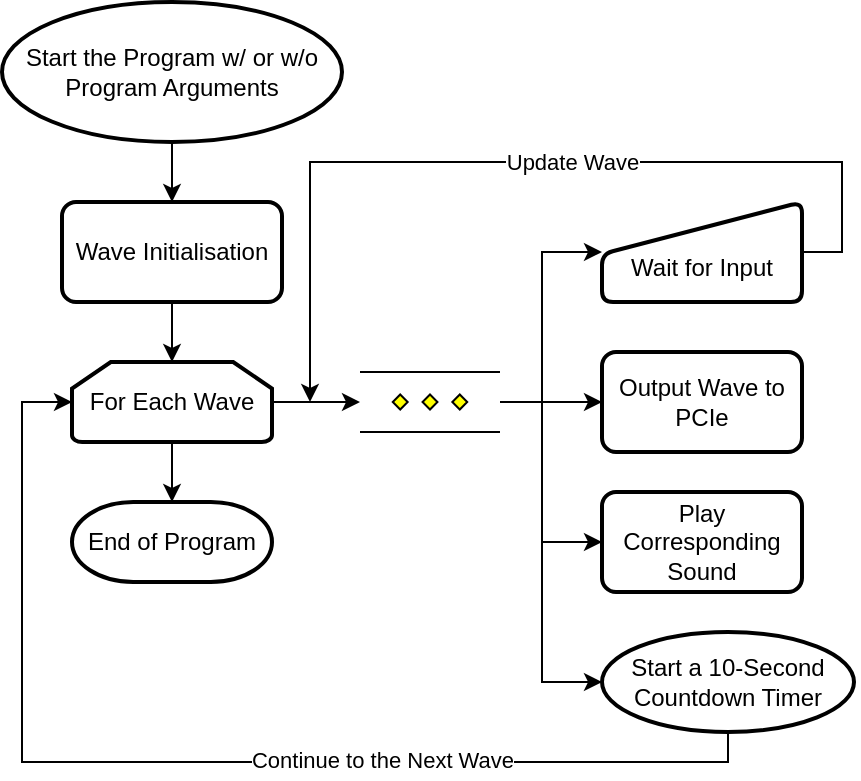 <mxfile version="15.7.3" type="github">
  <diagram id="RDyM5Sn1KwQpERf3-6v_" name="Page-1">
    <mxGraphModel dx="705" dy="569" grid="1" gridSize="10" guides="1" tooltips="1" connect="1" arrows="1" fold="1" page="1" pageScale="1" pageWidth="827" pageHeight="1169" math="0" shadow="0">
      <root>
        <mxCell id="0" />
        <mxCell id="1" parent="0" />
        <mxCell id="D086AMLhP0JBdoeUekMZ-11" style="edgeStyle=orthogonalEdgeStyle;rounded=0;orthogonalLoop=1;jettySize=auto;html=1;exitX=0.5;exitY=1;exitDx=0;exitDy=0;exitPerimeter=0;entryX=0.5;entryY=0;entryDx=0;entryDy=0;" edge="1" parent="1" source="D086AMLhP0JBdoeUekMZ-2" target="D086AMLhP0JBdoeUekMZ-3">
          <mxGeometry relative="1" as="geometry" />
        </mxCell>
        <mxCell id="D086AMLhP0JBdoeUekMZ-2" value="Start the Program w/ or w/o Program Arguments" style="strokeWidth=2;html=1;shape=mxgraph.flowchart.start_1;whiteSpace=wrap;" vertex="1" parent="1">
          <mxGeometry x="200" y="240" width="170" height="70" as="geometry" />
        </mxCell>
        <mxCell id="D086AMLhP0JBdoeUekMZ-12" style="edgeStyle=orthogonalEdgeStyle;rounded=0;orthogonalLoop=1;jettySize=auto;html=1;exitX=0.5;exitY=1;exitDx=0;exitDy=0;entryX=0.5;entryY=0;entryDx=0;entryDy=0;entryPerimeter=0;" edge="1" parent="1" source="D086AMLhP0JBdoeUekMZ-3" target="D086AMLhP0JBdoeUekMZ-4">
          <mxGeometry relative="1" as="geometry" />
        </mxCell>
        <mxCell id="D086AMLhP0JBdoeUekMZ-3" value="Wave Initialisation" style="rounded=1;whiteSpace=wrap;html=1;absoluteArcSize=1;arcSize=14;strokeWidth=2;" vertex="1" parent="1">
          <mxGeometry x="230" y="340" width="110" height="50" as="geometry" />
        </mxCell>
        <mxCell id="D086AMLhP0JBdoeUekMZ-24" style="edgeStyle=orthogonalEdgeStyle;rounded=0;orthogonalLoop=1;jettySize=auto;html=1;exitX=0.5;exitY=1;exitDx=0;exitDy=0;exitPerimeter=0;entryX=0.5;entryY=0;entryDx=0;entryDy=0;entryPerimeter=0;" edge="1" parent="1" source="D086AMLhP0JBdoeUekMZ-4" target="D086AMLhP0JBdoeUekMZ-10">
          <mxGeometry relative="1" as="geometry" />
        </mxCell>
        <mxCell id="D086AMLhP0JBdoeUekMZ-25" style="edgeStyle=orthogonalEdgeStyle;rounded=0;orthogonalLoop=1;jettySize=auto;html=1;entryX=0;entryY=0.5;entryDx=0;entryDy=0;exitX=1;exitY=0.5;exitDx=0;exitDy=0;exitPerimeter=0;" edge="1" parent="1" source="D086AMLhP0JBdoeUekMZ-34" target="D086AMLhP0JBdoeUekMZ-7">
          <mxGeometry relative="1" as="geometry">
            <mxPoint x="480" y="400" as="sourcePoint" />
          </mxGeometry>
        </mxCell>
        <mxCell id="D086AMLhP0JBdoeUekMZ-26" style="edgeStyle=orthogonalEdgeStyle;rounded=0;orthogonalLoop=1;jettySize=auto;html=1;entryX=0;entryY=0.5;entryDx=0;entryDy=0;entryPerimeter=0;exitX=1;exitY=0.5;exitDx=0;exitDy=0;exitPerimeter=0;" edge="1" parent="1" source="D086AMLhP0JBdoeUekMZ-34" target="D086AMLhP0JBdoeUekMZ-6">
          <mxGeometry relative="1" as="geometry">
            <mxPoint x="520" y="380" as="sourcePoint" />
            <Array as="points">
              <mxPoint x="470" y="440" />
              <mxPoint x="470" y="580" />
            </Array>
          </mxGeometry>
        </mxCell>
        <mxCell id="D086AMLhP0JBdoeUekMZ-27" style="edgeStyle=orthogonalEdgeStyle;rounded=0;orthogonalLoop=1;jettySize=auto;html=1;entryX=0;entryY=0.5;entryDx=0;entryDy=0;exitX=1;exitY=0.5;exitDx=0;exitDy=0;exitPerimeter=0;" edge="1" parent="1" source="D086AMLhP0JBdoeUekMZ-34" target="D086AMLhP0JBdoeUekMZ-8">
          <mxGeometry relative="1" as="geometry">
            <mxPoint x="510" y="480" as="sourcePoint" />
            <Array as="points">
              <mxPoint x="470" y="440" />
              <mxPoint x="470" y="510" />
            </Array>
          </mxGeometry>
        </mxCell>
        <mxCell id="D086AMLhP0JBdoeUekMZ-28" style="edgeStyle=orthogonalEdgeStyle;rounded=0;orthogonalLoop=1;jettySize=auto;html=1;entryX=0;entryY=0.5;entryDx=0;entryDy=0;exitX=1;exitY=0.5;exitDx=0;exitDy=0;exitPerimeter=0;" edge="1" parent="1" source="D086AMLhP0JBdoeUekMZ-34" target="D086AMLhP0JBdoeUekMZ-9">
          <mxGeometry relative="1" as="geometry">
            <mxPoint x="490" y="420" as="sourcePoint" />
            <Array as="points">
              <mxPoint x="470" y="440" />
              <mxPoint x="470" y="365" />
            </Array>
          </mxGeometry>
        </mxCell>
        <mxCell id="D086AMLhP0JBdoeUekMZ-36" style="edgeStyle=orthogonalEdgeStyle;rounded=0;orthogonalLoop=1;jettySize=auto;html=1;exitX=1;exitY=0.5;exitDx=0;exitDy=0;exitPerimeter=0;entryX=0;entryY=0.5;entryDx=0;entryDy=0;entryPerimeter=0;" edge="1" parent="1" source="D086AMLhP0JBdoeUekMZ-4" target="D086AMLhP0JBdoeUekMZ-34">
          <mxGeometry relative="1" as="geometry" />
        </mxCell>
        <mxCell id="D086AMLhP0JBdoeUekMZ-4" value="For Each Wave" style="strokeWidth=2;html=1;shape=mxgraph.flowchart.loop_limit;whiteSpace=wrap;" vertex="1" parent="1">
          <mxGeometry x="235" y="420" width="100" height="40" as="geometry" />
        </mxCell>
        <mxCell id="D086AMLhP0JBdoeUekMZ-30" style="edgeStyle=orthogonalEdgeStyle;rounded=0;orthogonalLoop=1;jettySize=auto;html=1;exitX=0.5;exitY=1;exitDx=0;exitDy=0;exitPerimeter=0;entryX=0;entryY=0.5;entryDx=0;entryDy=0;entryPerimeter=0;" edge="1" parent="1" source="D086AMLhP0JBdoeUekMZ-6" target="D086AMLhP0JBdoeUekMZ-4">
          <mxGeometry relative="1" as="geometry">
            <Array as="points">
              <mxPoint x="563" y="620" />
              <mxPoint x="210" y="620" />
              <mxPoint x="210" y="440" />
            </Array>
          </mxGeometry>
        </mxCell>
        <mxCell id="D086AMLhP0JBdoeUekMZ-31" value="Continue to the Next Wave" style="edgeLabel;html=1;align=center;verticalAlign=middle;resizable=0;points=[];" vertex="1" connectable="0" parent="D086AMLhP0JBdoeUekMZ-30">
          <mxGeometry x="-0.298" y="-1" relative="1" as="geometry">
            <mxPoint x="13" as="offset" />
          </mxGeometry>
        </mxCell>
        <mxCell id="D086AMLhP0JBdoeUekMZ-6" value="Start a 10-Second&lt;br&gt;Countdown Timer" style="strokeWidth=2;html=1;shape=mxgraph.flowchart.start_1;whiteSpace=wrap;" vertex="1" parent="1">
          <mxGeometry x="500" y="555" width="126" height="50" as="geometry" />
        </mxCell>
        <mxCell id="D086AMLhP0JBdoeUekMZ-7" value="Output Wave to PCIe" style="rounded=1;whiteSpace=wrap;html=1;absoluteArcSize=1;arcSize=14;strokeWidth=2;" vertex="1" parent="1">
          <mxGeometry x="500" y="415" width="100" height="50" as="geometry" />
        </mxCell>
        <mxCell id="D086AMLhP0JBdoeUekMZ-8" value="Play Corresponding Sound" style="rounded=1;whiteSpace=wrap;html=1;absoluteArcSize=1;arcSize=14;strokeWidth=2;" vertex="1" parent="1">
          <mxGeometry x="500" y="485" width="100" height="50" as="geometry" />
        </mxCell>
        <mxCell id="D086AMLhP0JBdoeUekMZ-32" style="edgeStyle=orthogonalEdgeStyle;rounded=0;orthogonalLoop=1;jettySize=auto;html=1;exitX=1;exitY=0.5;exitDx=0;exitDy=0;" edge="1" parent="1" source="D086AMLhP0JBdoeUekMZ-9">
          <mxGeometry relative="1" as="geometry">
            <mxPoint x="354" y="440" as="targetPoint" />
            <mxPoint x="518" y="365.0" as="sourcePoint" />
            <Array as="points">
              <mxPoint x="620" y="365" />
              <mxPoint x="620" y="320" />
              <mxPoint x="354" y="320" />
            </Array>
          </mxGeometry>
        </mxCell>
        <mxCell id="D086AMLhP0JBdoeUekMZ-33" value="Update Wave" style="edgeLabel;html=1;align=center;verticalAlign=middle;resizable=0;points=[];" vertex="1" connectable="0" parent="D086AMLhP0JBdoeUekMZ-32">
          <mxGeometry x="-0.05" relative="1" as="geometry">
            <mxPoint x="14" as="offset" />
          </mxGeometry>
        </mxCell>
        <mxCell id="D086AMLhP0JBdoeUekMZ-9" value="&lt;br&gt;Wait for Input" style="html=1;strokeWidth=2;shape=manualInput;whiteSpace=wrap;rounded=1;size=26;arcSize=11;" vertex="1" parent="1">
          <mxGeometry x="500" y="340" width="100" height="50" as="geometry" />
        </mxCell>
        <mxCell id="D086AMLhP0JBdoeUekMZ-10" value="End of Program" style="strokeWidth=2;html=1;shape=mxgraph.flowchart.terminator;whiteSpace=wrap;" vertex="1" parent="1">
          <mxGeometry x="235" y="490" width="100" height="40" as="geometry" />
        </mxCell>
        <mxCell id="D086AMLhP0JBdoeUekMZ-34" value="" style="verticalLabelPosition=bottom;verticalAlign=top;html=1;shape=mxgraph.flowchart.parallel_mode;pointerEvents=1" vertex="1" parent="1">
          <mxGeometry x="379" y="425" width="70" height="30" as="geometry" />
        </mxCell>
      </root>
    </mxGraphModel>
  </diagram>
</mxfile>
